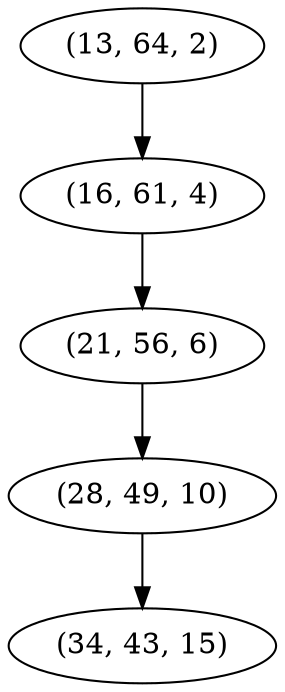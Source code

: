 digraph tree {
    "(13, 64, 2)";
    "(16, 61, 4)";
    "(21, 56, 6)";
    "(28, 49, 10)";
    "(34, 43, 15)";
    "(13, 64, 2)" -> "(16, 61, 4)";
    "(16, 61, 4)" -> "(21, 56, 6)";
    "(21, 56, 6)" -> "(28, 49, 10)";
    "(28, 49, 10)" -> "(34, 43, 15)";
}
